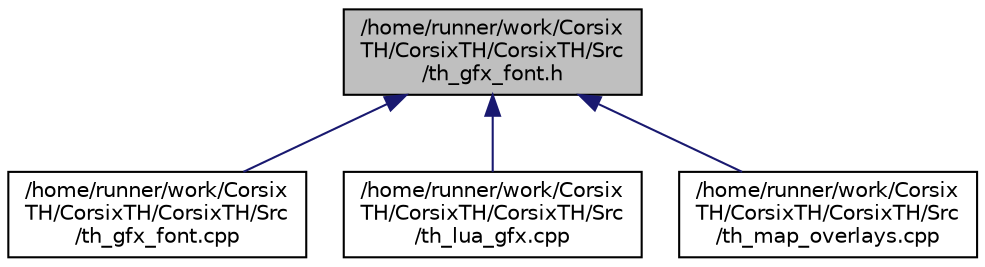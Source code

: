 digraph "/home/runner/work/CorsixTH/CorsixTH/CorsixTH/Src/th_gfx_font.h"
{
 // LATEX_PDF_SIZE
  edge [fontname="Helvetica",fontsize="10",labelfontname="Helvetica",labelfontsize="10"];
  node [fontname="Helvetica",fontsize="10",shape=record];
  Node1 [label="/home/runner/work/Corsix\lTH/CorsixTH/CorsixTH/Src\l/th_gfx_font.h",height=0.2,width=0.4,color="black", fillcolor="grey75", style="filled", fontcolor="black",tooltip=" "];
  Node1 -> Node2 [dir="back",color="midnightblue",fontsize="10",style="solid",fontname="Helvetica"];
  Node2 [label="/home/runner/work/Corsix\lTH/CorsixTH/CorsixTH/Src\l/th_gfx_font.cpp",height=0.2,width=0.4,color="black", fillcolor="white", style="filled",URL="$th__gfx__font_8cpp.html",tooltip=" "];
  Node1 -> Node3 [dir="back",color="midnightblue",fontsize="10",style="solid",fontname="Helvetica"];
  Node3 [label="/home/runner/work/Corsix\lTH/CorsixTH/CorsixTH/Src\l/th_lua_gfx.cpp",height=0.2,width=0.4,color="black", fillcolor="white", style="filled",URL="$th__lua__gfx_8cpp.html",tooltip=" "];
  Node1 -> Node4 [dir="back",color="midnightblue",fontsize="10",style="solid",fontname="Helvetica"];
  Node4 [label="/home/runner/work/Corsix\lTH/CorsixTH/CorsixTH/Src\l/th_map_overlays.cpp",height=0.2,width=0.4,color="black", fillcolor="white", style="filled",URL="$th__map__overlays_8cpp.html",tooltip=" "];
}
